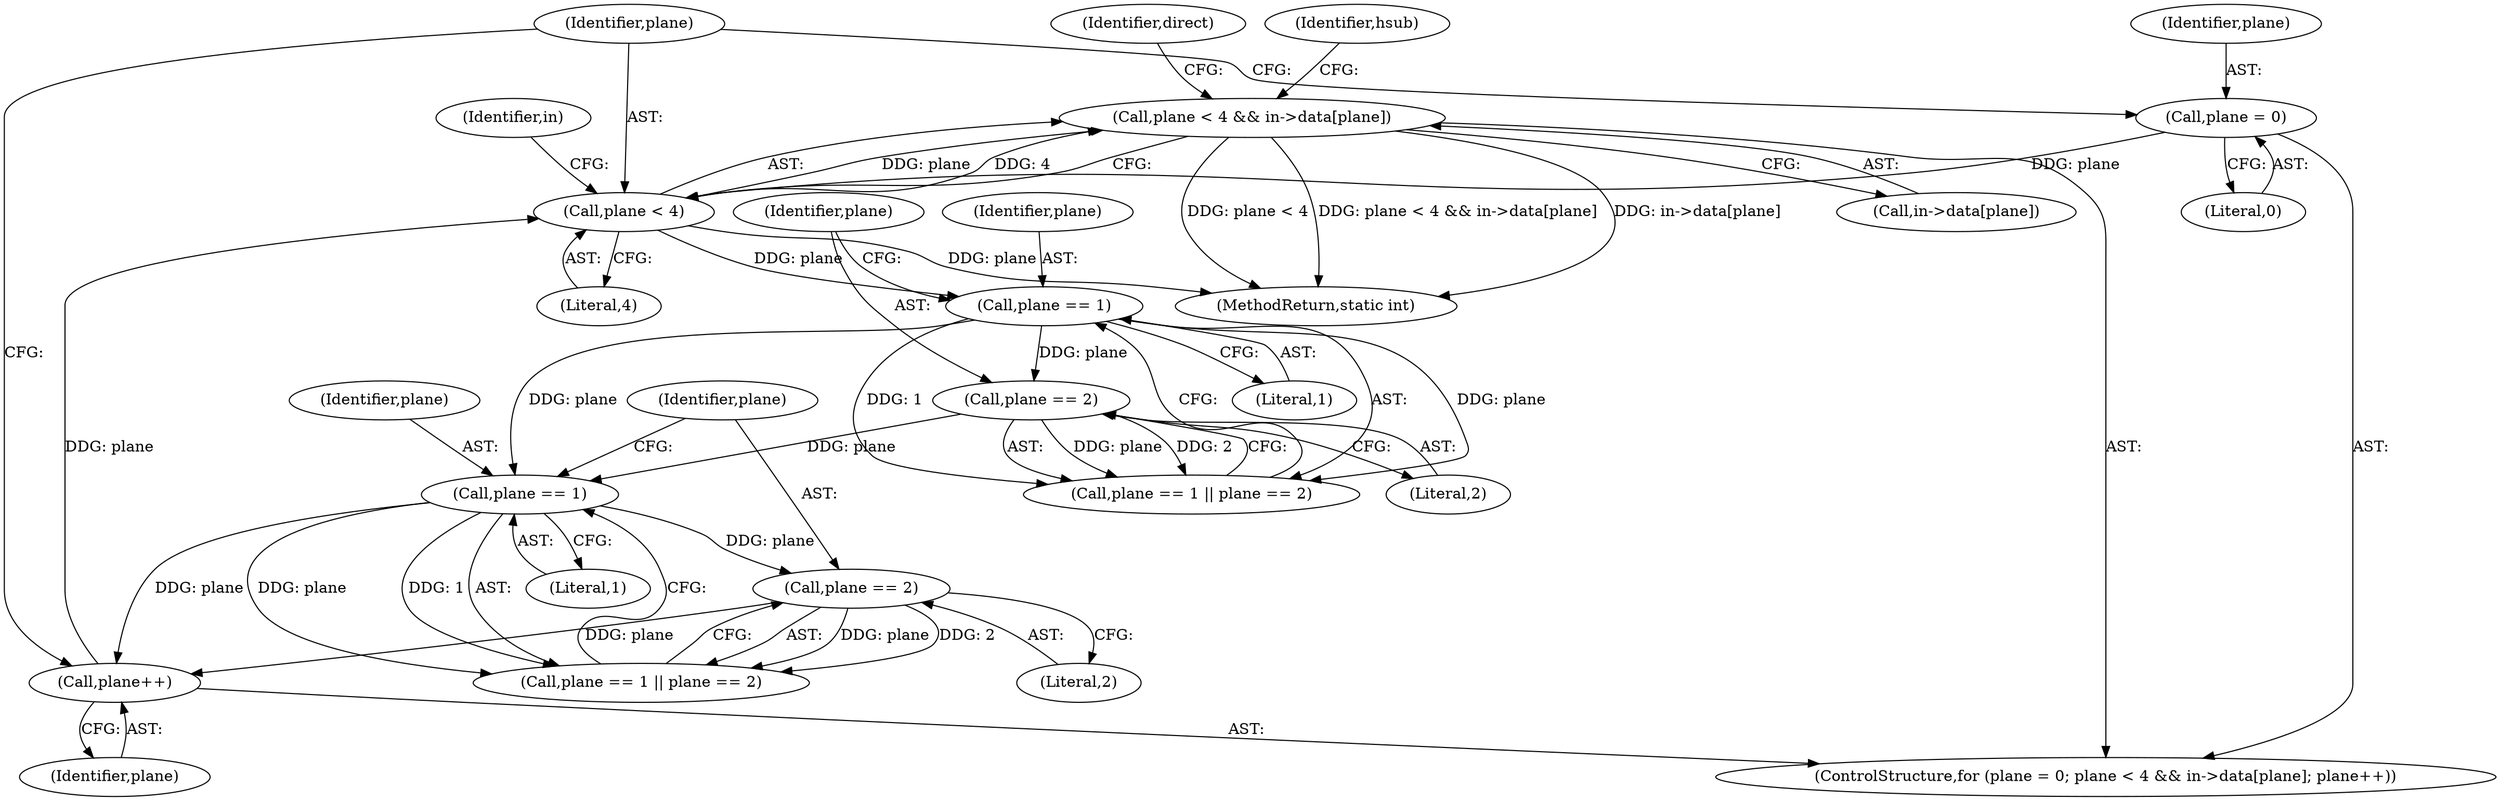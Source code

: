 digraph "1_FFmpeg_e43a0a232dbf6d3c161823c2e07c52e76227a1bc_0@del" {
"1000208" [label="(Call,plane < 4 && in->data[plane])"];
"1000209" [label="(Call,plane < 4)"];
"1000205" [label="(Call,plane = 0)"];
"1000217" [label="(Call,plane++)"];
"1000238" [label="(Call,plane == 1)"];
"1000225" [label="(Call,plane == 1)"];
"1000228" [label="(Call,plane == 2)"];
"1000241" [label="(Call,plane == 2)"];
"1000242" [label="(Identifier,plane)"];
"1000208" [label="(Call,plane < 4 && in->data[plane])"];
"1000229" [label="(Identifier,plane)"];
"1000204" [label="(ControlStructure,for (plane = 0; plane < 4 && in->data[plane]; plane++))"];
"1000225" [label="(Call,plane == 1)"];
"1000218" [label="(Identifier,plane)"];
"1000227" [label="(Literal,1)"];
"1000230" [label="(Literal,2)"];
"1000205" [label="(Call,plane = 0)"];
"1000214" [label="(Identifier,in)"];
"1000331" [label="(Identifier,direct)"];
"1000209" [label="(Call,plane < 4)"];
"1000226" [label="(Identifier,plane)"];
"1000339" [label="(MethodReturn,static int)"];
"1000240" [label="(Literal,1)"];
"1000239" [label="(Identifier,plane)"];
"1000217" [label="(Call,plane++)"];
"1000212" [label="(Call,in->data[plane])"];
"1000207" [label="(Literal,0)"];
"1000243" [label="(Literal,2)"];
"1000237" [label="(Call,plane == 1 || plane == 2)"];
"1000224" [label="(Call,plane == 1 || plane == 2)"];
"1000241" [label="(Call,plane == 2)"];
"1000206" [label="(Identifier,plane)"];
"1000222" [label="(Identifier,hsub)"];
"1000210" [label="(Identifier,plane)"];
"1000228" [label="(Call,plane == 2)"];
"1000211" [label="(Literal,4)"];
"1000238" [label="(Call,plane == 1)"];
"1000208" -> "1000204"  [label="AST: "];
"1000208" -> "1000209"  [label="CFG: "];
"1000208" -> "1000212"  [label="CFG: "];
"1000209" -> "1000208"  [label="AST: "];
"1000212" -> "1000208"  [label="AST: "];
"1000222" -> "1000208"  [label="CFG: "];
"1000331" -> "1000208"  [label="CFG: "];
"1000208" -> "1000339"  [label="DDG: plane < 4"];
"1000208" -> "1000339"  [label="DDG: plane < 4 && in->data[plane]"];
"1000208" -> "1000339"  [label="DDG: in->data[plane]"];
"1000209" -> "1000208"  [label="DDG: plane"];
"1000209" -> "1000208"  [label="DDG: 4"];
"1000209" -> "1000211"  [label="CFG: "];
"1000210" -> "1000209"  [label="AST: "];
"1000211" -> "1000209"  [label="AST: "];
"1000214" -> "1000209"  [label="CFG: "];
"1000209" -> "1000339"  [label="DDG: plane"];
"1000205" -> "1000209"  [label="DDG: plane"];
"1000217" -> "1000209"  [label="DDG: plane"];
"1000209" -> "1000225"  [label="DDG: plane"];
"1000205" -> "1000204"  [label="AST: "];
"1000205" -> "1000207"  [label="CFG: "];
"1000206" -> "1000205"  [label="AST: "];
"1000207" -> "1000205"  [label="AST: "];
"1000210" -> "1000205"  [label="CFG: "];
"1000217" -> "1000204"  [label="AST: "];
"1000217" -> "1000218"  [label="CFG: "];
"1000218" -> "1000217"  [label="AST: "];
"1000210" -> "1000217"  [label="CFG: "];
"1000238" -> "1000217"  [label="DDG: plane"];
"1000241" -> "1000217"  [label="DDG: plane"];
"1000238" -> "1000237"  [label="AST: "];
"1000238" -> "1000240"  [label="CFG: "];
"1000239" -> "1000238"  [label="AST: "];
"1000240" -> "1000238"  [label="AST: "];
"1000242" -> "1000238"  [label="CFG: "];
"1000237" -> "1000238"  [label="CFG: "];
"1000238" -> "1000237"  [label="DDG: plane"];
"1000238" -> "1000237"  [label="DDG: 1"];
"1000225" -> "1000238"  [label="DDG: plane"];
"1000228" -> "1000238"  [label="DDG: plane"];
"1000238" -> "1000241"  [label="DDG: plane"];
"1000225" -> "1000224"  [label="AST: "];
"1000225" -> "1000227"  [label="CFG: "];
"1000226" -> "1000225"  [label="AST: "];
"1000227" -> "1000225"  [label="AST: "];
"1000229" -> "1000225"  [label="CFG: "];
"1000224" -> "1000225"  [label="CFG: "];
"1000225" -> "1000224"  [label="DDG: plane"];
"1000225" -> "1000224"  [label="DDG: 1"];
"1000225" -> "1000228"  [label="DDG: plane"];
"1000228" -> "1000224"  [label="AST: "];
"1000228" -> "1000230"  [label="CFG: "];
"1000229" -> "1000228"  [label="AST: "];
"1000230" -> "1000228"  [label="AST: "];
"1000224" -> "1000228"  [label="CFG: "];
"1000228" -> "1000224"  [label="DDG: plane"];
"1000228" -> "1000224"  [label="DDG: 2"];
"1000241" -> "1000237"  [label="AST: "];
"1000241" -> "1000243"  [label="CFG: "];
"1000242" -> "1000241"  [label="AST: "];
"1000243" -> "1000241"  [label="AST: "];
"1000237" -> "1000241"  [label="CFG: "];
"1000241" -> "1000237"  [label="DDG: plane"];
"1000241" -> "1000237"  [label="DDG: 2"];
}
